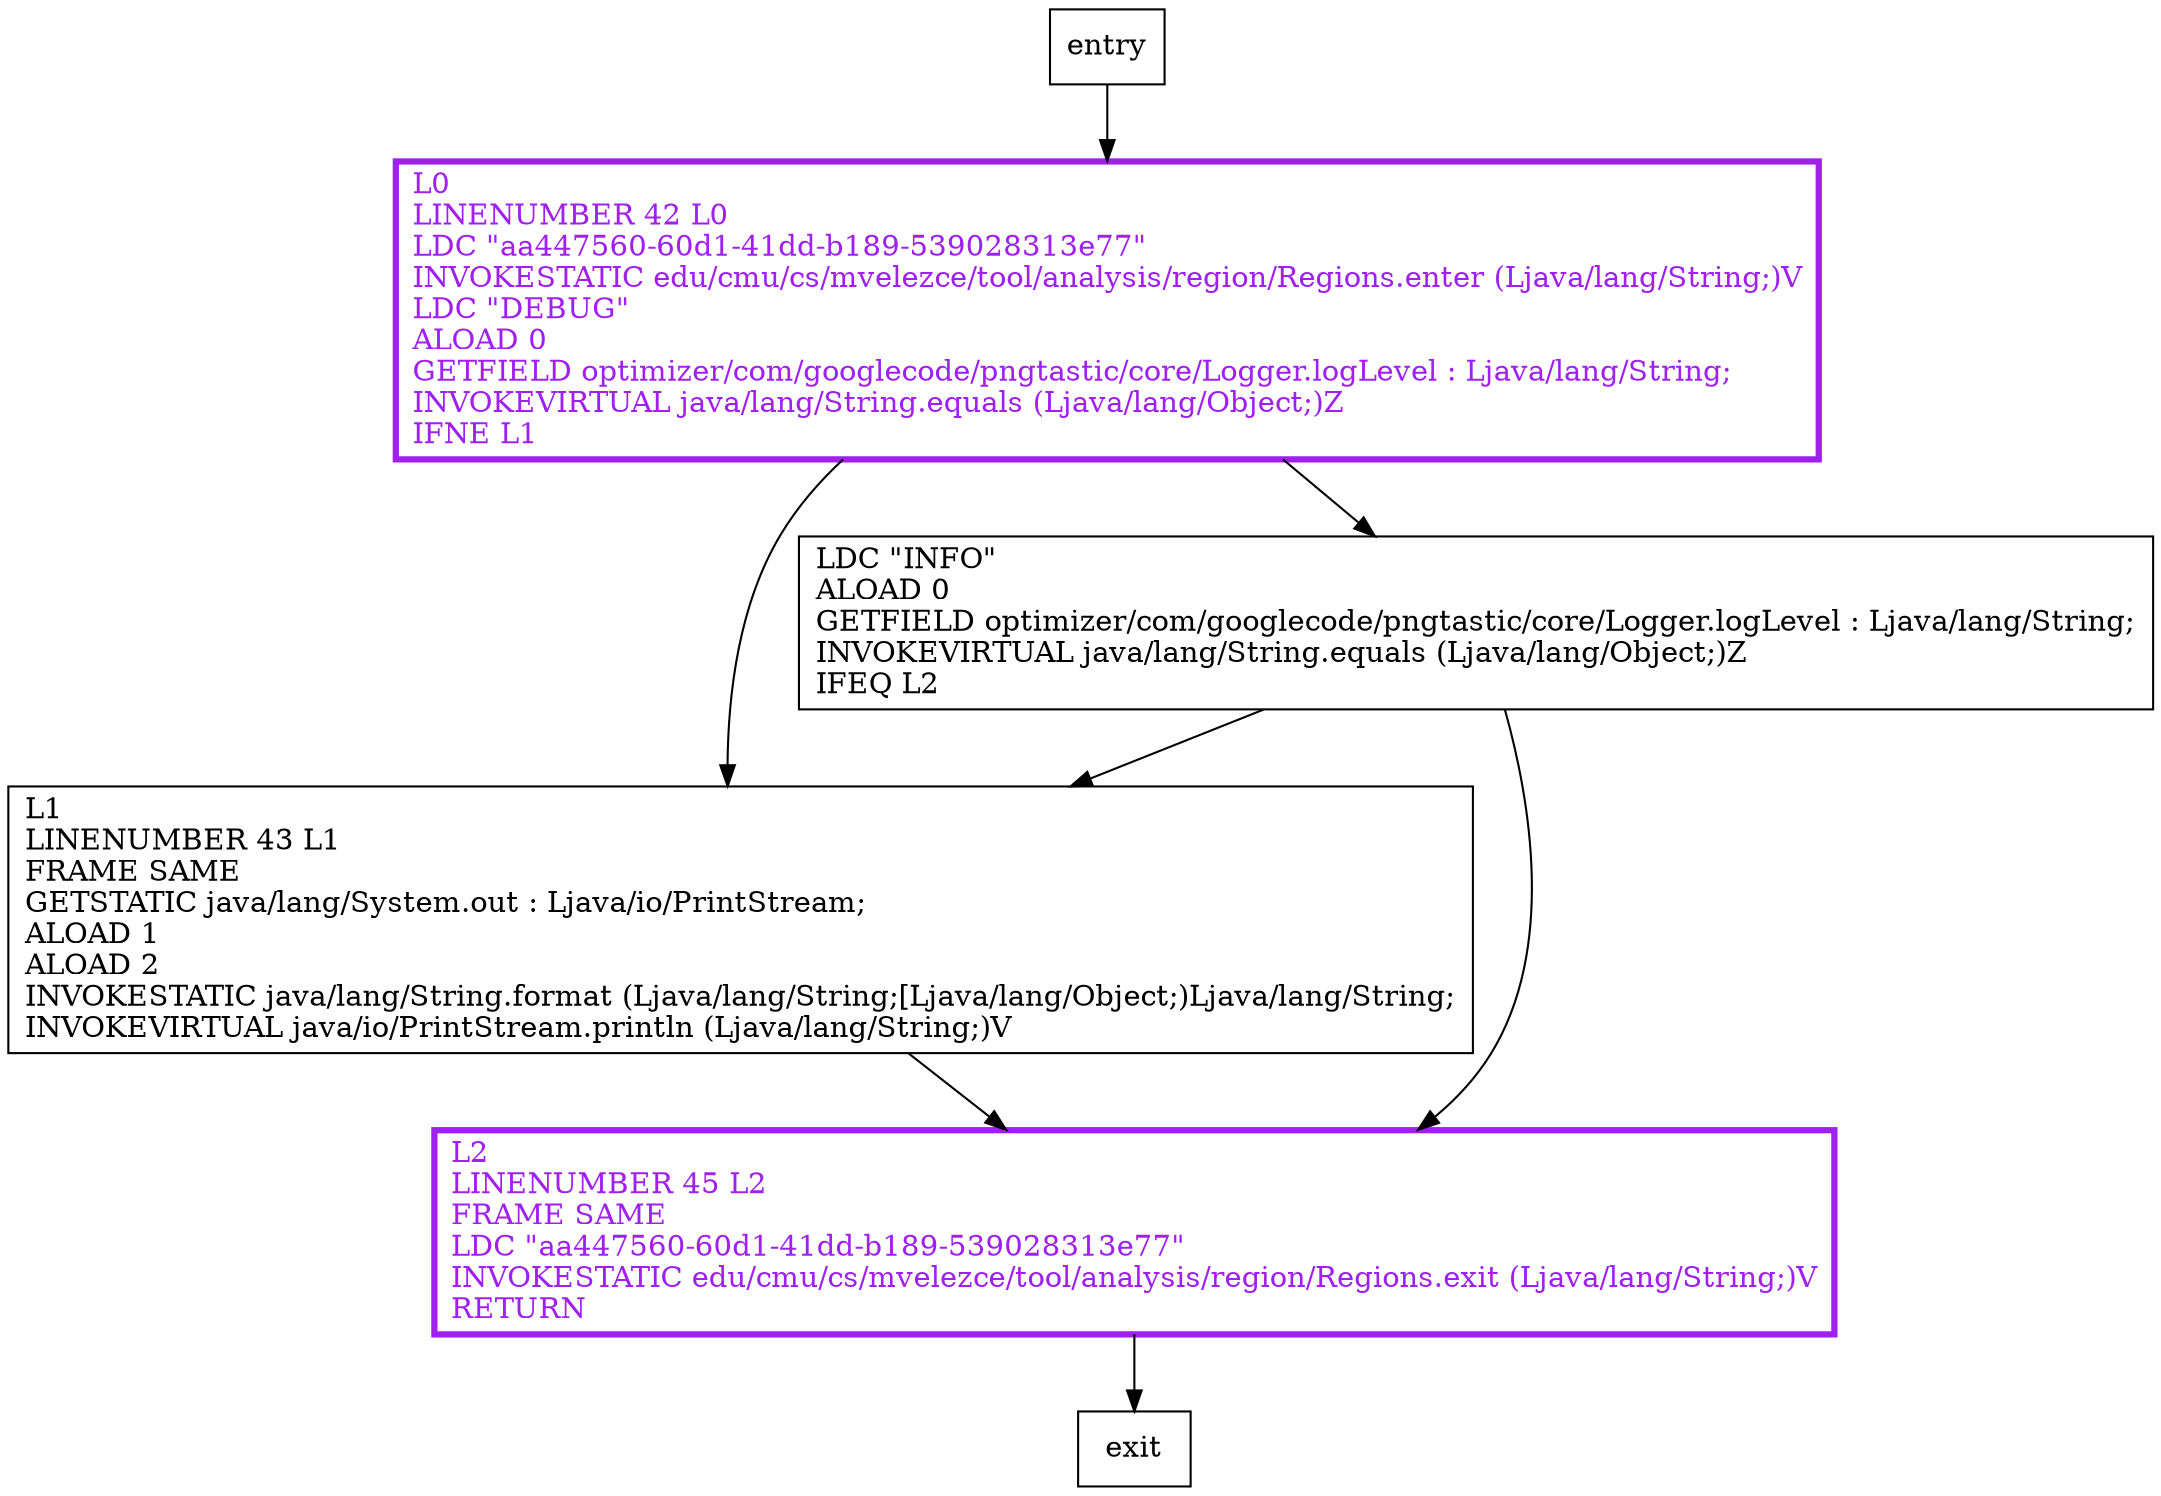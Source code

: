 digraph info {
node [shape=record];
2083907983 [label="L1\lLINENUMBER 43 L1\lFRAME SAME\lGETSTATIC java/lang/System.out : Ljava/io/PrintStream;\lALOAD 1\lALOAD 2\lINVOKESTATIC java/lang/String.format (Ljava/lang/String;[Ljava/lang/Object;)Ljava/lang/String;\lINVOKEVIRTUAL java/io/PrintStream.println (Ljava/lang/String;)V\l"];
1328502929 [label="L0\lLINENUMBER 42 L0\lLDC \"aa447560-60d1-41dd-b189-539028313e77\"\lINVOKESTATIC edu/cmu/cs/mvelezce/tool/analysis/region/Regions.enter (Ljava/lang/String;)V\lLDC \"DEBUG\"\lALOAD 0\lGETFIELD optimizer/com/googlecode/pngtastic/core/Logger.logLevel : Ljava/lang/String;\lINVOKEVIRTUAL java/lang/String.equals (Ljava/lang/Object;)Z\lIFNE L1\l"];
985360945 [label="L2\lLINENUMBER 45 L2\lFRAME SAME\lLDC \"aa447560-60d1-41dd-b189-539028313e77\"\lINVOKESTATIC edu/cmu/cs/mvelezce/tool/analysis/region/Regions.exit (Ljava/lang/String;)V\lRETURN\l"];
1419051532 [label="LDC \"INFO\"\lALOAD 0\lGETFIELD optimizer/com/googlecode/pngtastic/core/Logger.logLevel : Ljava/lang/String;\lINVOKEVIRTUAL java/lang/String.equals (Ljava/lang/Object;)Z\lIFEQ L2\l"];
entry;
exit;
entry -> 1328502929;
2083907983 -> 985360945;
1328502929 -> 2083907983;
1328502929 -> 1419051532;
985360945 -> exit;
1419051532 -> 2083907983;
1419051532 -> 985360945;
1328502929[fontcolor="purple", penwidth=3, color="purple"];
985360945[fontcolor="purple", penwidth=3, color="purple"];
}
